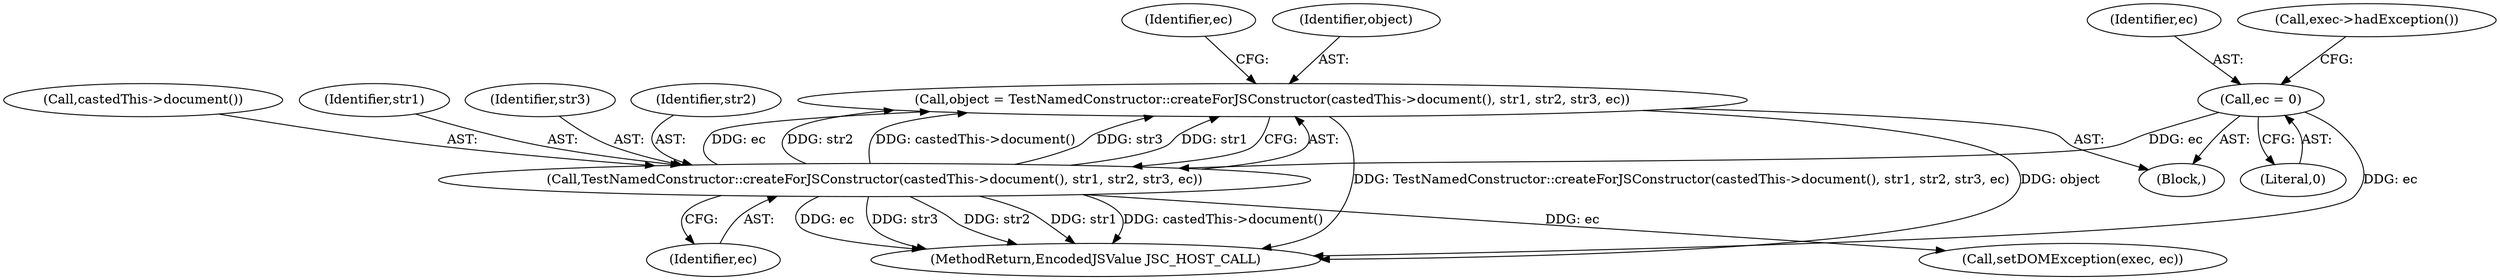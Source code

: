 digraph "0_Chrome_b944f670bb7a8a919daac497a4ea0536c954c201_19@API" {
"1000137" [label="(Call,object = TestNamedConstructor::createForJSConstructor(castedThis->document(), str1, str2, str3, ec))"];
"1000139" [label="(Call,TestNamedConstructor::createForJSConstructor(castedThis->document(), str1, str2, str3, ec))"];
"1000115" [label="(Call,ec = 0)"];
"1000144" [label="(Identifier,ec)"];
"1000140" [label="(Call,castedThis->document())"];
"1000148" [label="(Call,setDOMException(exec, ec))"];
"1000146" [label="(Identifier,ec)"];
"1000102" [label="(Block,)"];
"1000161" [label="(MethodReturn,EncodedJSValue JSC_HOST_CALL)"];
"1000139" [label="(Call,TestNamedConstructor::createForJSConstructor(castedThis->document(), str1, str2, str3, ec))"];
"1000138" [label="(Identifier,object)"];
"1000141" [label="(Identifier,str1)"];
"1000137" [label="(Call,object = TestNamedConstructor::createForJSConstructor(castedThis->document(), str1, str2, str3, ec))"];
"1000115" [label="(Call,ec = 0)"];
"1000117" [label="(Literal,0)"];
"1000116" [label="(Identifier,ec)"];
"1000120" [label="(Call,exec->hadException())"];
"1000143" [label="(Identifier,str3)"];
"1000142" [label="(Identifier,str2)"];
"1000137" -> "1000102"  [label="AST: "];
"1000137" -> "1000139"  [label="CFG: "];
"1000138" -> "1000137"  [label="AST: "];
"1000139" -> "1000137"  [label="AST: "];
"1000146" -> "1000137"  [label="CFG: "];
"1000137" -> "1000161"  [label="DDG: TestNamedConstructor::createForJSConstructor(castedThis->document(), str1, str2, str3, ec)"];
"1000137" -> "1000161"  [label="DDG: object"];
"1000139" -> "1000137"  [label="DDG: ec"];
"1000139" -> "1000137"  [label="DDG: str2"];
"1000139" -> "1000137"  [label="DDG: castedThis->document()"];
"1000139" -> "1000137"  [label="DDG: str3"];
"1000139" -> "1000137"  [label="DDG: str1"];
"1000139" -> "1000144"  [label="CFG: "];
"1000140" -> "1000139"  [label="AST: "];
"1000141" -> "1000139"  [label="AST: "];
"1000142" -> "1000139"  [label="AST: "];
"1000143" -> "1000139"  [label="AST: "];
"1000144" -> "1000139"  [label="AST: "];
"1000139" -> "1000161"  [label="DDG: str2"];
"1000139" -> "1000161"  [label="DDG: str1"];
"1000139" -> "1000161"  [label="DDG: castedThis->document()"];
"1000139" -> "1000161"  [label="DDG: ec"];
"1000139" -> "1000161"  [label="DDG: str3"];
"1000115" -> "1000139"  [label="DDG: ec"];
"1000139" -> "1000148"  [label="DDG: ec"];
"1000115" -> "1000102"  [label="AST: "];
"1000115" -> "1000117"  [label="CFG: "];
"1000116" -> "1000115"  [label="AST: "];
"1000117" -> "1000115"  [label="AST: "];
"1000120" -> "1000115"  [label="CFG: "];
"1000115" -> "1000161"  [label="DDG: ec"];
}
